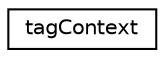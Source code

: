 digraph "Graphical Class Hierarchy"
{
 // LATEX_PDF_SIZE
  edge [fontname="Helvetica",fontsize="10",labelfontname="Helvetica",labelfontsize="10"];
  node [fontname="Helvetica",fontsize="10",shape=record];
  rankdir="LR";
  Node0 [label="tagContext",height=0.2,width=0.4,color="black", fillcolor="white", style="filled",URL="$structtagContext.html",tooltip=" "];
}
